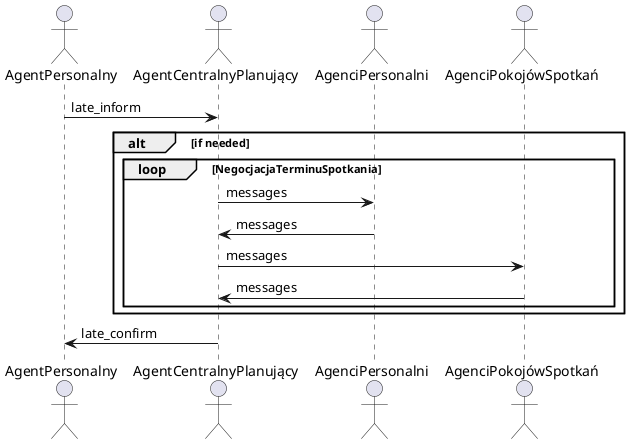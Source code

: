 @startuml
actor AgentPersonalny
actor AgentCentralnyPlanujący
actor AgenciPersonalni
actor AgenciPokojówSpotkań

AgentPersonalny -> AgentCentralnyPlanujący : late_inform
alt if needed
	loop NegocjacjaTerminuSpotkania
		AgentCentralnyPlanujący -> AgenciPersonalni : messages
		AgenciPersonalni -> AgentCentralnyPlanujący : messages
		AgentCentralnyPlanujący -> AgenciPokojówSpotkań : messages
		AgenciPokojówSpotkań -> AgentCentralnyPlanujący : messages
	end
end
AgentCentralnyPlanujący -> AgentPersonalny : late_confirm

@enduml